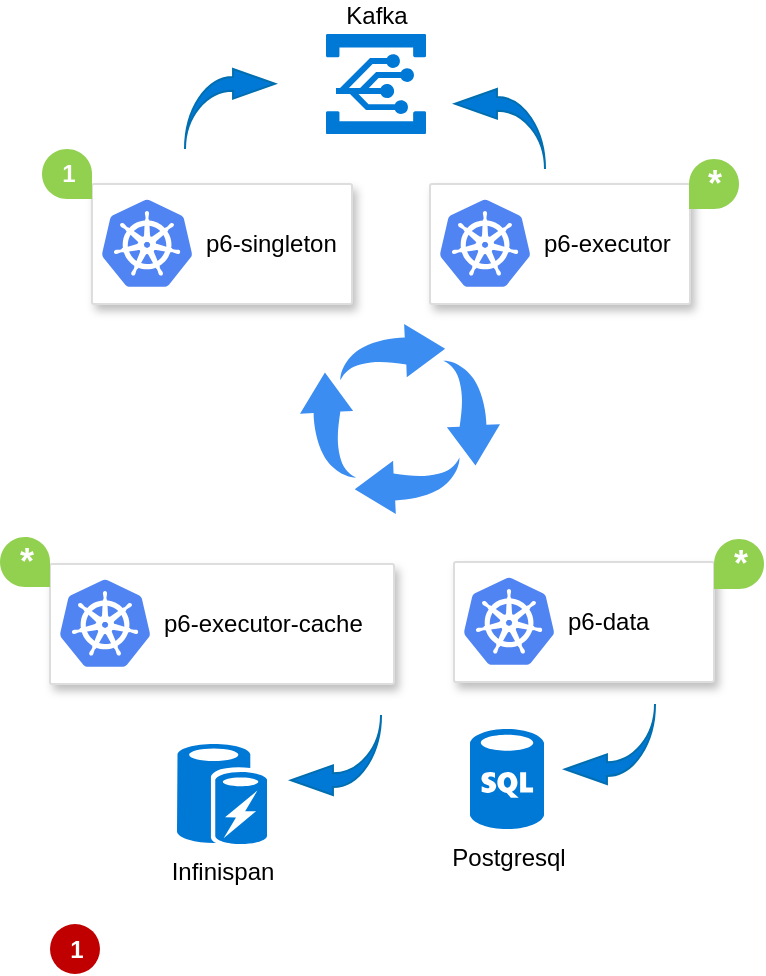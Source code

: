 <mxfile version="10.6.6" type="github"><diagram id="CyI9E9FNn-OCksgtm5Av" name="Page-1"><mxGraphModel dx="732" dy="610" grid="1" gridSize="10" guides="1" tooltips="1" connect="1" arrows="1" fold="1" page="1" pageScale="1" pageWidth="850" pageHeight="1100" math="0" shadow="0"><root><mxCell id="0"/><mxCell id="1" parent="0"/><mxCell id="cylthFQPJhmqJXMAL6ff-3" value="Infinispan&lt;br&gt;" style="shadow=0;dashed=0;html=1;strokeColor=none;fillColor=#0079D6;labelPosition=center;verticalLabelPosition=bottom;verticalAlign=top;align=center;shape=mxgraph.azure.azure_cache;" vertex="1" parent="1"><mxGeometry x="163.5" y="480" width="45" height="50" as="geometry"/></mxCell><mxCell id="cylthFQPJhmqJXMAL6ff-4" value="Postgresql&lt;br&gt;" style="shadow=0;dashed=0;html=1;strokeColor=none;fillColor=#0079D6;labelPosition=center;verticalLabelPosition=bottom;verticalAlign=top;align=center;shape=mxgraph.azure.sql_database;pointerEvents=1;" vertex="1" parent="1"><mxGeometry x="310" y="472.5" width="37" height="50" as="geometry"/></mxCell><mxCell id="cylthFQPJhmqJXMAL6ff-14" value="Kafka" style="shadow=0;dashed=0;html=1;strokeColor=none;labelPosition=center;verticalLabelPosition=top;verticalAlign=bottom;align=center;shape=mxgraph.mscae.cloud.event_grid;fillColor=#0079D6;pointerEvents=1;" vertex="1" parent="1"><mxGeometry x="238" y="125" width="50" height="50" as="geometry"/></mxCell><mxCell id="cylthFQPJhmqJXMAL6ff-18" value="" style="strokeColor=#dddddd;fillColor=#ffffff;shadow=1;strokeWidth=1;rounded=1;absoluteArcSize=1;arcSize=2;" vertex="1" parent="1"><mxGeometry x="302" y="389" width="130" height="60" as="geometry"/></mxCell><mxCell id="cylthFQPJhmqJXMAL6ff-19" value="&lt;font color=&quot;#000000&quot;&gt;p6-data&lt;/font&gt;" style="dashed=0;connectable=0;html=1;fillColor=#5184F3;strokeColor=none;shape=mxgraph.gcp2.kubernetes_logo;part=1;labelPosition=right;verticalLabelPosition=middle;align=left;verticalAlign=middle;spacingLeft=5;fontColor=#999999;fontSize=12;" vertex="1" parent="cylthFQPJhmqJXMAL6ff-18"><mxGeometry width="45" height="43.65" relative="1" as="geometry"><mxPoint x="5" y="7.675" as="offset"/></mxGeometry></mxCell><mxCell id="cylthFQPJhmqJXMAL6ff-22" value="" style="strokeColor=#dddddd;fillColor=#ffffff;shadow=1;strokeWidth=1;rounded=1;absoluteArcSize=1;arcSize=2;" vertex="1" parent="1"><mxGeometry x="100" y="390" width="172" height="60" as="geometry"/></mxCell><mxCell id="cylthFQPJhmqJXMAL6ff-23" value="&lt;font color=&quot;#000000&quot;&gt;p6-executor-cache&lt;/font&gt;" style="dashed=0;connectable=0;html=1;fillColor=#5184F3;strokeColor=none;shape=mxgraph.gcp2.kubernetes_logo;part=1;labelPosition=right;verticalLabelPosition=middle;align=left;verticalAlign=middle;spacingLeft=5;fontColor=#999999;fontSize=12;" vertex="1" parent="cylthFQPJhmqJXMAL6ff-22"><mxGeometry width="45" height="43.65" relative="1" as="geometry"><mxPoint x="5" y="7.675" as="offset"/></mxGeometry></mxCell><mxCell id="cylthFQPJhmqJXMAL6ff-34" value="" style="strokeColor=#dddddd;fillColor=#ffffff;shadow=1;strokeWidth=1;rounded=1;absoluteArcSize=1;arcSize=2;" vertex="1" parent="1"><mxGeometry x="290" y="200" width="130" height="60" as="geometry"/></mxCell><mxCell id="cylthFQPJhmqJXMAL6ff-35" value="&lt;font color=&quot;#000000&quot;&gt;p6-executor&lt;/font&gt;" style="dashed=0;connectable=0;html=1;fillColor=#5184F3;strokeColor=none;shape=mxgraph.gcp2.kubernetes_logo;part=1;labelPosition=right;verticalLabelPosition=middle;align=left;verticalAlign=middle;spacingLeft=5;fontColor=#999999;fontSize=12;" vertex="1" parent="cylthFQPJhmqJXMAL6ff-34"><mxGeometry width="45" height="43.65" relative="1" as="geometry"><mxPoint x="5" y="7.675" as="offset"/></mxGeometry></mxCell><mxCell id="cylthFQPJhmqJXMAL6ff-37" value="" style="html=1;aspect=fixed;strokeColor=none;shadow=0;align=center;verticalAlign=top;fillColor=#3B8DF1;shape=mxgraph.gcp2.arrows_system" vertex="1" parent="1"><mxGeometry x="225" y="270" width="100" height="95" as="geometry"/></mxCell><mxCell id="cylthFQPJhmqJXMAL6ff-39" value="" style="html=1;shadow=0;dashed=0;align=center;verticalAlign=middle;shape=mxgraph.arrows2.jumpInArrow;dy=3.45;dx=20.97;arrowHead=14.81;rotation=90;direction=south;fillColor=#0079D6;strokeColor=#006EAF;fontColor=#ffffff;" vertex="1" parent="1"><mxGeometry x="223" y="463" width="40" height="45" as="geometry"/></mxCell><mxCell id="cylthFQPJhmqJXMAL6ff-40" value="" style="html=1;shadow=0;dashed=0;align=center;verticalAlign=middle;shape=mxgraph.arrows2.jumpInArrow;dy=3.45;dx=20.97;arrowHead=14.81;rotation=90;direction=south;fillColor=#0079D6;strokeColor=#006EAF;fontColor=#ffffff;" vertex="1" parent="1"><mxGeometry x="360" y="457.5" width="40" height="45" as="geometry"/></mxCell><mxCell id="cylthFQPJhmqJXMAL6ff-41" value="" style="html=1;shadow=0;dashed=0;align=center;verticalAlign=middle;shape=mxgraph.arrows2.jumpInArrow;dy=3.45;dx=20.97;arrowHead=14.81;rotation=-90;direction=south;fillColor=#0079D6;strokeColor=#006EAF;fontColor=#ffffff;" vertex="1" parent="1"><mxGeometry x="170" y="140" width="40" height="45" as="geometry"/></mxCell><mxCell id="cylthFQPJhmqJXMAL6ff-42" value="" style="strokeColor=#dddddd;fillColor=#ffffff;shadow=1;strokeWidth=1;rounded=1;absoluteArcSize=1;arcSize=2;" vertex="1" parent="1"><mxGeometry x="121" y="200" width="130" height="60" as="geometry"/></mxCell><mxCell id="cylthFQPJhmqJXMAL6ff-43" value="&lt;font color=&quot;#000000&quot;&gt;p6-singleton&lt;/font&gt;" style="dashed=0;connectable=0;html=1;fillColor=#5184F3;strokeColor=none;shape=mxgraph.gcp2.kubernetes_logo;part=1;labelPosition=right;verticalLabelPosition=middle;align=left;verticalAlign=middle;spacingLeft=5;fontColor=#999999;fontSize=12;" vertex="1" parent="cylthFQPJhmqJXMAL6ff-42"><mxGeometry width="45" height="43.65" relative="1" as="geometry"><mxPoint x="5" y="7.675" as="offset"/></mxGeometry></mxCell><mxCell id="cylthFQPJhmqJXMAL6ff-44" value="" style="html=1;shadow=0;dashed=0;align=center;verticalAlign=middle;shape=mxgraph.arrows2.jumpInArrow;dy=3.45;dx=20.97;arrowHead=14.81;rotation=90;direction=south;fillColor=#0079D6;strokeColor=#006EAF;fontColor=#ffffff;flipH=1;" vertex="1" parent="1"><mxGeometry x="305" y="150" width="40" height="45" as="geometry"/></mxCell><mxCell id="cylthFQPJhmqJXMAL6ff-45" value="1" style="shadow=0;dashed=0;html=1;shape=ellipse;perimeter=ellipsePerimeter;dashPattern=1 4;strokeColor=none;fillColor=#C00000;fontSize=12;fontColor=#FFFFFF;align=center;spacing=0;fontStyle=1;" vertex="1" parent="1"><mxGeometry x="100" y="570" width="25" height="25" as="geometry"/></mxCell><mxCell id="cylthFQPJhmqJXMAL6ff-47" value="1" style="pointerEvents=1;shadow=0;dashed=0;html=1;strokeColor=none;labelPosition=center;verticalLabelPosition=middle;verticalAlign=middle;align=center;shape=mxgraph.mscae.general_symbols.num_label_rotate;fillColor=#92D050;fontSize=12;fontColor=#FFFFFF;align=center;spacing=0;fontStyle=1;" vertex="1" parent="1"><mxGeometry x="96" y="182.5" width="25" height="25" as="geometry"/></mxCell><mxCell id="cylthFQPJhmqJXMAL6ff-48" value="*" style="pointerEvents=1;shadow=0;dashed=0;html=1;strokeColor=none;labelPosition=center;verticalLabelPosition=middle;verticalAlign=middle;align=center;shape=mxgraph.mscae.general_symbols.num_label_rotate;fillColor=#92D050;fontSize=18;fontColor=#FFFFFF;align=center;spacing=0;fontStyle=1;" vertex="1" parent="1"><mxGeometry x="75" y="376.5" width="25" height="25" as="geometry"/></mxCell><mxCell id="cylthFQPJhmqJXMAL6ff-49" value="*" style="pointerEvents=1;shadow=0;dashed=0;html=1;strokeColor=none;labelPosition=center;verticalLabelPosition=middle;verticalAlign=middle;align=center;shape=mxgraph.mscae.general_symbols.num_label_rotate;fillColor=#92D050;fontSize=18;fontColor=#FFFFFF;align=center;spacing=0;fontStyle=1;flipH=1;" vertex="1" parent="1"><mxGeometry x="432" y="377.5" width="25" height="25" as="geometry"/></mxCell><mxCell id="cylthFQPJhmqJXMAL6ff-50" value="*" style="pointerEvents=1;shadow=0;dashed=0;html=1;strokeColor=none;labelPosition=center;verticalLabelPosition=middle;verticalAlign=middle;align=center;shape=mxgraph.mscae.general_symbols.num_label_rotate;fillColor=#92D050;fontSize=18;fontColor=#FFFFFF;align=center;spacing=0;fontStyle=1;flipH=1;" vertex="1" parent="1"><mxGeometry x="419.5" y="187.5" width="25" height="25" as="geometry"/></mxCell></root></mxGraphModel></diagram></mxfile>